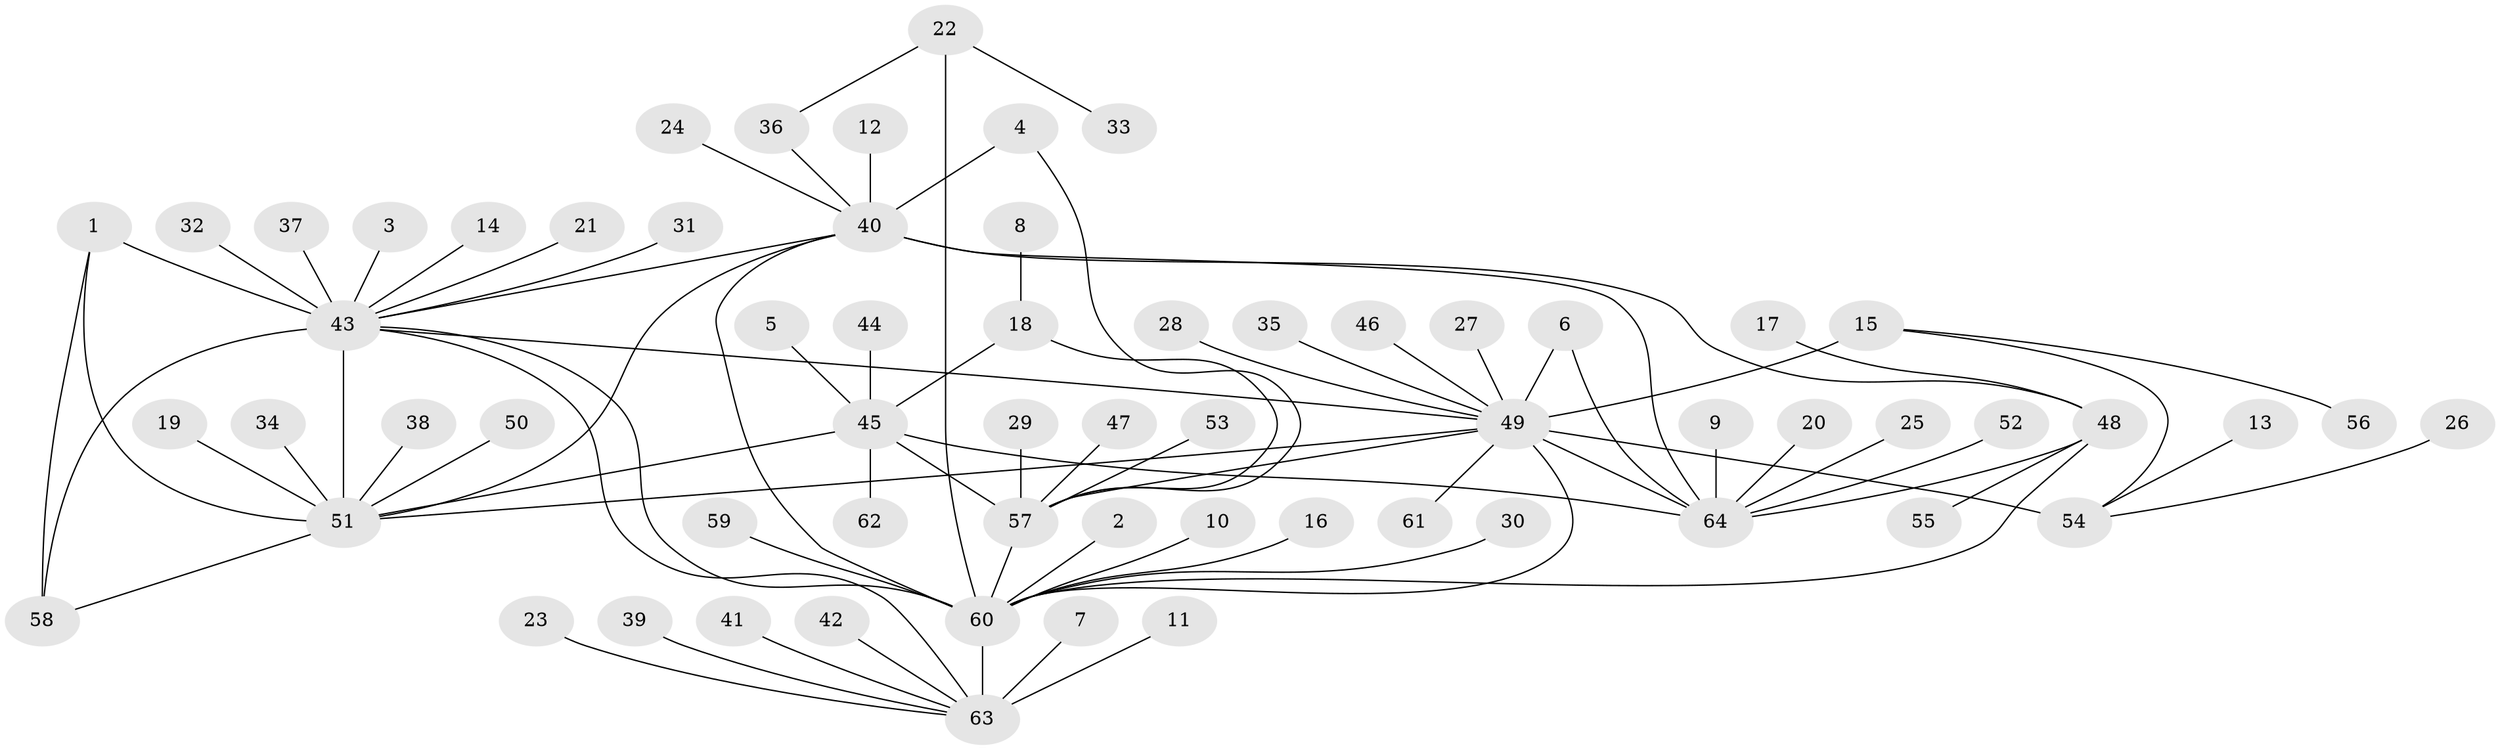 // original degree distribution, {14: 0.0234375, 8: 0.046875, 6: 0.046875, 9: 0.0234375, 10: 0.0234375, 12: 0.015625, 5: 0.015625, 7: 0.0390625, 11: 0.0078125, 3: 0.0234375, 1: 0.609375, 2: 0.125}
// Generated by graph-tools (version 1.1) at 2025/50/03/09/25 03:50:43]
// undirected, 64 vertices, 82 edges
graph export_dot {
graph [start="1"]
  node [color=gray90,style=filled];
  1;
  2;
  3;
  4;
  5;
  6;
  7;
  8;
  9;
  10;
  11;
  12;
  13;
  14;
  15;
  16;
  17;
  18;
  19;
  20;
  21;
  22;
  23;
  24;
  25;
  26;
  27;
  28;
  29;
  30;
  31;
  32;
  33;
  34;
  35;
  36;
  37;
  38;
  39;
  40;
  41;
  42;
  43;
  44;
  45;
  46;
  47;
  48;
  49;
  50;
  51;
  52;
  53;
  54;
  55;
  56;
  57;
  58;
  59;
  60;
  61;
  62;
  63;
  64;
  1 -- 43 [weight=3.0];
  1 -- 51 [weight=1.0];
  1 -- 58 [weight=1.0];
  2 -- 60 [weight=1.0];
  3 -- 43 [weight=1.0];
  4 -- 40 [weight=1.0];
  4 -- 57 [weight=1.0];
  5 -- 45 [weight=1.0];
  6 -- 49 [weight=1.0];
  6 -- 64 [weight=1.0];
  7 -- 63 [weight=1.0];
  8 -- 18 [weight=1.0];
  9 -- 64 [weight=1.0];
  10 -- 60 [weight=1.0];
  11 -- 63 [weight=1.0];
  12 -- 40 [weight=1.0];
  13 -- 54 [weight=1.0];
  14 -- 43 [weight=1.0];
  15 -- 49 [weight=4.0];
  15 -- 54 [weight=1.0];
  15 -- 56 [weight=1.0];
  16 -- 60 [weight=1.0];
  17 -- 48 [weight=1.0];
  18 -- 45 [weight=4.0];
  18 -- 57 [weight=1.0];
  19 -- 51 [weight=1.0];
  20 -- 64 [weight=1.0];
  21 -- 43 [weight=1.0];
  22 -- 33 [weight=1.0];
  22 -- 36 [weight=1.0];
  22 -- 60 [weight=1.0];
  23 -- 63 [weight=1.0];
  24 -- 40 [weight=1.0];
  25 -- 64 [weight=1.0];
  26 -- 54 [weight=1.0];
  27 -- 49 [weight=1.0];
  28 -- 49 [weight=1.0];
  29 -- 57 [weight=1.0];
  30 -- 60 [weight=1.0];
  31 -- 43 [weight=1.0];
  32 -- 43 [weight=1.0];
  34 -- 51 [weight=1.0];
  35 -- 49 [weight=1.0];
  36 -- 40 [weight=1.0];
  37 -- 43 [weight=1.0];
  38 -- 51 [weight=1.0];
  39 -- 63 [weight=1.0];
  40 -- 43 [weight=1.0];
  40 -- 48 [weight=1.0];
  40 -- 51 [weight=1.0];
  40 -- 60 [weight=1.0];
  40 -- 64 [weight=4.0];
  41 -- 63 [weight=1.0];
  42 -- 63 [weight=1.0];
  43 -- 49 [weight=1.0];
  43 -- 51 [weight=3.0];
  43 -- 58 [weight=3.0];
  43 -- 60 [weight=1.0];
  43 -- 63 [weight=1.0];
  44 -- 45 [weight=1.0];
  45 -- 51 [weight=1.0];
  45 -- 57 [weight=4.0];
  45 -- 62 [weight=1.0];
  45 -- 64 [weight=1.0];
  46 -- 49 [weight=1.0];
  47 -- 57 [weight=1.0];
  48 -- 55 [weight=1.0];
  48 -- 60 [weight=1.0];
  48 -- 64 [weight=4.0];
  49 -- 51 [weight=1.0];
  49 -- 54 [weight=4.0];
  49 -- 57 [weight=1.0];
  49 -- 60 [weight=2.0];
  49 -- 61 [weight=1.0];
  49 -- 64 [weight=1.0];
  50 -- 51 [weight=1.0];
  51 -- 58 [weight=1.0];
  52 -- 64 [weight=1.0];
  53 -- 57 [weight=1.0];
  57 -- 60 [weight=1.0];
  59 -- 60 [weight=1.0];
  60 -- 63 [weight=8.0];
}
